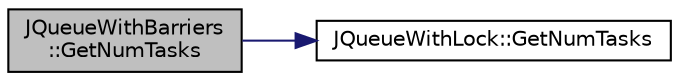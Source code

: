 digraph "JQueueWithBarriers::GetNumTasks"
{
  edge [fontname="Helvetica",fontsize="10",labelfontname="Helvetica",labelfontsize="10"];
  node [fontname="Helvetica",fontsize="10",shape=record];
  rankdir="LR";
  Node1 [label="JQueueWithBarriers\l::GetNumTasks",height=0.2,width=0.4,color="black", fillcolor="grey75", style="filled" fontcolor="black"];
  Node1 -> Node2 [color="midnightblue",fontsize="10",style="solid",fontname="Helvetica"];
  Node2 [label="JQueueWithLock::GetNumTasks",height=0.2,width=0.4,color="black", fillcolor="white", style="filled",URL="$class_j_queue_with_lock.html#a6f2fd555b0210af84ad336da032d1a5c"];
}
